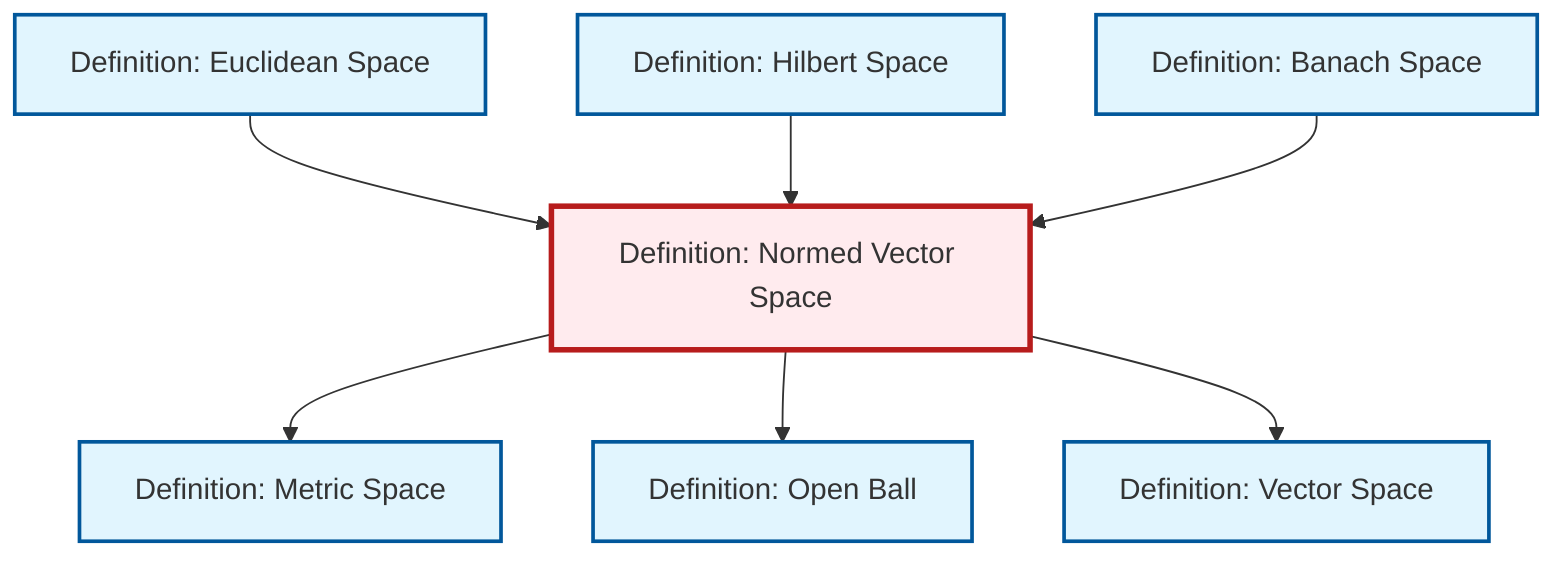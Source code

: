 graph TD
    classDef definition fill:#e1f5fe,stroke:#01579b,stroke-width:2px
    classDef theorem fill:#f3e5f5,stroke:#4a148c,stroke-width:2px
    classDef axiom fill:#fff3e0,stroke:#e65100,stroke-width:2px
    classDef example fill:#e8f5e9,stroke:#1b5e20,stroke-width:2px
    classDef current fill:#ffebee,stroke:#b71c1c,stroke-width:3px
    def-vector-space["Definition: Vector Space"]:::definition
    def-banach-space["Definition: Banach Space"]:::definition
    def-euclidean-space["Definition: Euclidean Space"]:::definition
    def-open-ball["Definition: Open Ball"]:::definition
    def-metric-space["Definition: Metric Space"]:::definition
    def-hilbert-space["Definition: Hilbert Space"]:::definition
    def-normed-vector-space["Definition: Normed Vector Space"]:::definition
    def-normed-vector-space --> def-metric-space
    def-normed-vector-space --> def-open-ball
    def-euclidean-space --> def-normed-vector-space
    def-hilbert-space --> def-normed-vector-space
    def-normed-vector-space --> def-vector-space
    def-banach-space --> def-normed-vector-space
    class def-normed-vector-space current
